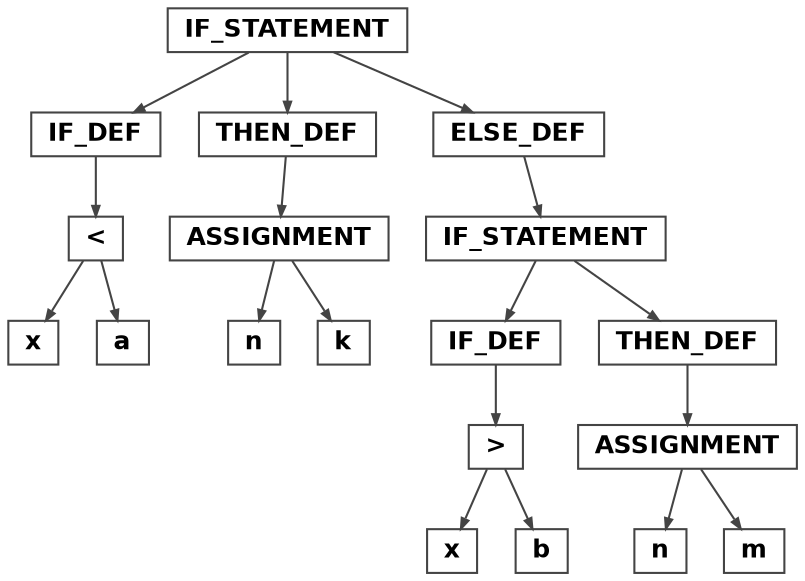 digraph {

	ordering=out;
	ranksep=.4;
  margin=0;
	bgcolor="white"; node [shape=box, fixedsize=false, fontsize=12, fontname="Helvetica-bold", fontcolor="black"
		width=.25, height=.25, color="#444444", fillcolor="white", style="filled, solid"];
	edge [arrowsize=.5, color="#444444"]

  n2 [label="IF_STATEMENT"];
  n2 [label="IF_STATEMENT"];
  n3 [label="IF_DEF"];
  n3 [label="IF_DEF"];
  n4 [label="<"];
  n4 [label="<"];
  n5 [label="x"];
  n6 [label="a"];
  n7 [label="THEN_DEF"];
  n7 [label="THEN_DEF"];
  n8 [label="ASSIGNMENT"];
  n8 [label="ASSIGNMENT"];
  n9 [label="n"];
  n10 [label="k"];
  n11 [label="ELSE_DEF"];
  n11 [label="ELSE_DEF"];
  n12 [label="IF_STATEMENT"];
  n12 [label="IF_STATEMENT"];
  n13 [label="IF_DEF"];
  n13 [label="IF_DEF"];
  n14 [label=">"];
  n14 [label=">"];
  n15 [label="x"];
  n16 [label="b"];
  n17 [label="THEN_DEF"];
  n17 [label="THEN_DEF"];
  n18 [label="ASSIGNMENT"];
  n18 [label="ASSIGNMENT"];
  n19 [label="n"];
  n20 [label="m"];

  n2 -> n3 // "IF_STATEMENT" -> "IF_DEF"
  n3 -> n4 // "IF_DEF" -> "<"
  n4 -> n5 // "<" -> "x"
  n4 -> n6 // "<" -> "a"
  n2 -> n7 // "IF_STATEMENT" -> "THEN_DEF"
  n7 -> n8 // "THEN_DEF" -> "ASSIGNMENT"
  n8 -> n9 // "ASSIGNMENT" -> "n"
  n8 -> n10 // "ASSIGNMENT" -> "k"
  n2 -> n11 // "IF_STATEMENT" -> "ELSE_DEF"
  n11 -> n12 // "ELSE_DEF" -> "IF_STATEMENT"
  n12 -> n13 // "IF_STATEMENT" -> "IF_DEF"
  n13 -> n14 // "IF_DEF" -> ">"
  n14 -> n15 // ">" -> "x"
  n14 -> n16 // ">" -> "b"
  n12 -> n17 // "IF_STATEMENT" -> "THEN_DEF"
  n17 -> n18 // "THEN_DEF" -> "ASSIGNMENT"
  n18 -> n19 // "ASSIGNMENT" -> "n"
  n18 -> n20 // "ASSIGNMENT" -> "m"

}
